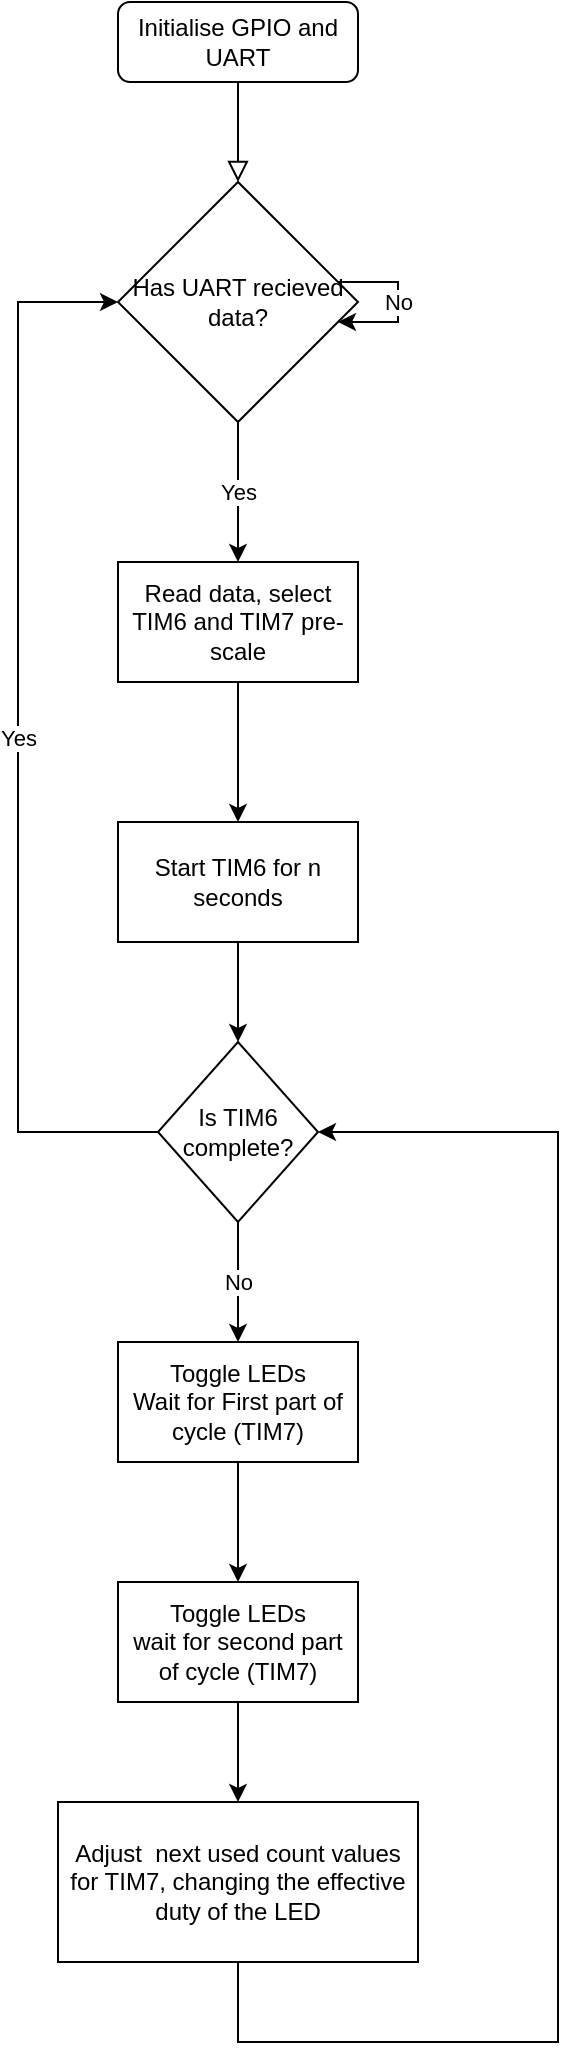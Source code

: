 <mxfile version="14.6.10" type="onedrive"><diagram id="C5RBs43oDa-KdzZeNtuy" name="Page-1"><mxGraphModel dx="1550" dy="834" grid="1" gridSize="10" guides="1" tooltips="1" connect="1" arrows="1" fold="1" page="1" pageScale="1" pageWidth="827" pageHeight="1169" math="0" shadow="0"><root><mxCell id="WIyWlLk6GJQsqaUBKTNV-0"/><mxCell id="WIyWlLk6GJQsqaUBKTNV-1" parent="WIyWlLk6GJQsqaUBKTNV-0"/><mxCell id="WIyWlLk6GJQsqaUBKTNV-2" value="" style="rounded=0;html=1;jettySize=auto;orthogonalLoop=1;fontSize=11;endArrow=block;endFill=0;endSize=8;strokeWidth=1;shadow=0;labelBackgroundColor=none;edgeStyle=orthogonalEdgeStyle;" parent="WIyWlLk6GJQsqaUBKTNV-1" source="WIyWlLk6GJQsqaUBKTNV-3" edge="1"><mxGeometry relative="1" as="geometry"><mxPoint x="220" y="170" as="targetPoint"/></mxGeometry></mxCell><mxCell id="WIyWlLk6GJQsqaUBKTNV-3" value="Initialise GPIO and UART" style="rounded=1;whiteSpace=wrap;html=1;fontSize=12;glass=0;strokeWidth=1;shadow=0;" parent="WIyWlLk6GJQsqaUBKTNV-1" vertex="1"><mxGeometry x="160" y="80" width="120" height="40" as="geometry"/></mxCell><mxCell id="pho5UAlw7PTl0j7o014F-2" value="Yes" style="edgeStyle=orthogonalEdgeStyle;rounded=0;orthogonalLoop=1;jettySize=auto;html=1;entryX=0.5;entryY=0;entryDx=0;entryDy=0;" edge="1" parent="WIyWlLk6GJQsqaUBKTNV-1" source="pho5UAlw7PTl0j7o014F-0" target="pho5UAlw7PTl0j7o014F-1"><mxGeometry relative="1" as="geometry"/></mxCell><mxCell id="pho5UAlw7PTl0j7o014F-0" value="Has UART recieved data?" style="rhombus;whiteSpace=wrap;html=1;" vertex="1" parent="WIyWlLk6GJQsqaUBKTNV-1"><mxGeometry x="160" y="170" width="120" height="120" as="geometry"/></mxCell><mxCell id="pho5UAlw7PTl0j7o014F-5" style="edgeStyle=orthogonalEdgeStyle;rounded=0;orthogonalLoop=1;jettySize=auto;html=1;entryX=0.5;entryY=0;entryDx=0;entryDy=0;" edge="1" parent="WIyWlLk6GJQsqaUBKTNV-1" source="pho5UAlw7PTl0j7o014F-1" target="pho5UAlw7PTl0j7o014F-4"><mxGeometry relative="1" as="geometry"/></mxCell><mxCell id="pho5UAlw7PTl0j7o014F-1" value="Read data, select TIM6 and TIM7 pre-scale" style="rounded=0;whiteSpace=wrap;html=1;" vertex="1" parent="WIyWlLk6GJQsqaUBKTNV-1"><mxGeometry x="160" y="360" width="120" height="60" as="geometry"/></mxCell><mxCell id="pho5UAlw7PTl0j7o014F-3" value="No" style="edgeStyle=orthogonalEdgeStyle;rounded=0;orthogonalLoop=1;jettySize=auto;html=1;" edge="1" parent="WIyWlLk6GJQsqaUBKTNV-1" source="pho5UAlw7PTl0j7o014F-0" target="pho5UAlw7PTl0j7o014F-0"><mxGeometry relative="1" as="geometry"/></mxCell><mxCell id="pho5UAlw7PTl0j7o014F-7" style="edgeStyle=orthogonalEdgeStyle;rounded=0;orthogonalLoop=1;jettySize=auto;html=1;entryX=0.5;entryY=0;entryDx=0;entryDy=0;" edge="1" parent="WIyWlLk6GJQsqaUBKTNV-1" source="pho5UAlw7PTl0j7o014F-4" target="pho5UAlw7PTl0j7o014F-6"><mxGeometry relative="1" as="geometry"/></mxCell><mxCell id="pho5UAlw7PTl0j7o014F-4" value="Start TIM6 for n seconds" style="rounded=0;whiteSpace=wrap;html=1;" vertex="1" parent="WIyWlLk6GJQsqaUBKTNV-1"><mxGeometry x="160" y="490" width="120" height="60" as="geometry"/></mxCell><mxCell id="pho5UAlw7PTl0j7o014F-9" style="edgeStyle=orthogonalEdgeStyle;rounded=0;orthogonalLoop=1;jettySize=auto;html=1;entryX=0;entryY=0.5;entryDx=0;entryDy=0;" edge="1" parent="WIyWlLk6GJQsqaUBKTNV-1" source="pho5UAlw7PTl0j7o014F-6" target="pho5UAlw7PTl0j7o014F-0"><mxGeometry relative="1" as="geometry"><Array as="points"><mxPoint x="110" y="645"/><mxPoint x="110" y="230"/></Array></mxGeometry></mxCell><mxCell id="pho5UAlw7PTl0j7o014F-10" value="Yes" style="edgeLabel;html=1;align=center;verticalAlign=middle;resizable=0;points=[];" vertex="1" connectable="0" parent="pho5UAlw7PTl0j7o014F-9"><mxGeometry x="-0.002" relative="1" as="geometry"><mxPoint as="offset"/></mxGeometry></mxCell><mxCell id="pho5UAlw7PTl0j7o014F-11" value="No" style="edgeStyle=orthogonalEdgeStyle;rounded=0;orthogonalLoop=1;jettySize=auto;html=1;entryX=0.5;entryY=0;entryDx=0;entryDy=0;" edge="1" parent="WIyWlLk6GJQsqaUBKTNV-1" source="pho5UAlw7PTl0j7o014F-6" target="pho5UAlw7PTl0j7o014F-8"><mxGeometry relative="1" as="geometry"/></mxCell><mxCell id="pho5UAlw7PTl0j7o014F-6" value="Is TIM6 complete?" style="rhombus;whiteSpace=wrap;html=1;" vertex="1" parent="WIyWlLk6GJQsqaUBKTNV-1"><mxGeometry x="180" y="600" width="80" height="90" as="geometry"/></mxCell><mxCell id="pho5UAlw7PTl0j7o014F-13" style="edgeStyle=orthogonalEdgeStyle;rounded=0;orthogonalLoop=1;jettySize=auto;html=1;entryX=0.5;entryY=0;entryDx=0;entryDy=0;" edge="1" parent="WIyWlLk6GJQsqaUBKTNV-1" source="pho5UAlw7PTl0j7o014F-8" target="pho5UAlw7PTl0j7o014F-12"><mxGeometry relative="1" as="geometry"/></mxCell><mxCell id="pho5UAlw7PTl0j7o014F-8" value="Toggle LEDs&lt;br&gt;Wait for First part of cycle (TIM7)" style="rounded=0;whiteSpace=wrap;html=1;" vertex="1" parent="WIyWlLk6GJQsqaUBKTNV-1"><mxGeometry x="160" y="750" width="120" height="60" as="geometry"/></mxCell><mxCell id="pho5UAlw7PTl0j7o014F-15" style="edgeStyle=orthogonalEdgeStyle;rounded=0;orthogonalLoop=1;jettySize=auto;html=1;entryX=0.5;entryY=0;entryDx=0;entryDy=0;" edge="1" parent="WIyWlLk6GJQsqaUBKTNV-1" source="pho5UAlw7PTl0j7o014F-12" target="pho5UAlw7PTl0j7o014F-14"><mxGeometry relative="1" as="geometry"/></mxCell><mxCell id="pho5UAlw7PTl0j7o014F-12" value="Toggle LEDs&lt;br&gt;wait for second part of cycle (TIM7)" style="rounded=0;whiteSpace=wrap;html=1;" vertex="1" parent="WIyWlLk6GJQsqaUBKTNV-1"><mxGeometry x="160" y="870" width="120" height="60" as="geometry"/></mxCell><mxCell id="pho5UAlw7PTl0j7o014F-16" style="edgeStyle=orthogonalEdgeStyle;rounded=0;orthogonalLoop=1;jettySize=auto;html=1;entryX=1;entryY=0.5;entryDx=0;entryDy=0;exitX=0.5;exitY=1;exitDx=0;exitDy=0;" edge="1" parent="WIyWlLk6GJQsqaUBKTNV-1" source="pho5UAlw7PTl0j7o014F-14" target="pho5UAlw7PTl0j7o014F-6"><mxGeometry relative="1" as="geometry"><Array as="points"><mxPoint x="220" y="1100"/><mxPoint x="380" y="1100"/><mxPoint x="380" y="645"/></Array></mxGeometry></mxCell><mxCell id="pho5UAlw7PTl0j7o014F-14" value="Adjust&amp;nbsp; next used count values for TIM7, changing the effective duty of the LED" style="rounded=0;whiteSpace=wrap;html=1;" vertex="1" parent="WIyWlLk6GJQsqaUBKTNV-1"><mxGeometry x="130" y="980" width="180" height="80" as="geometry"/></mxCell></root></mxGraphModel></diagram></mxfile>